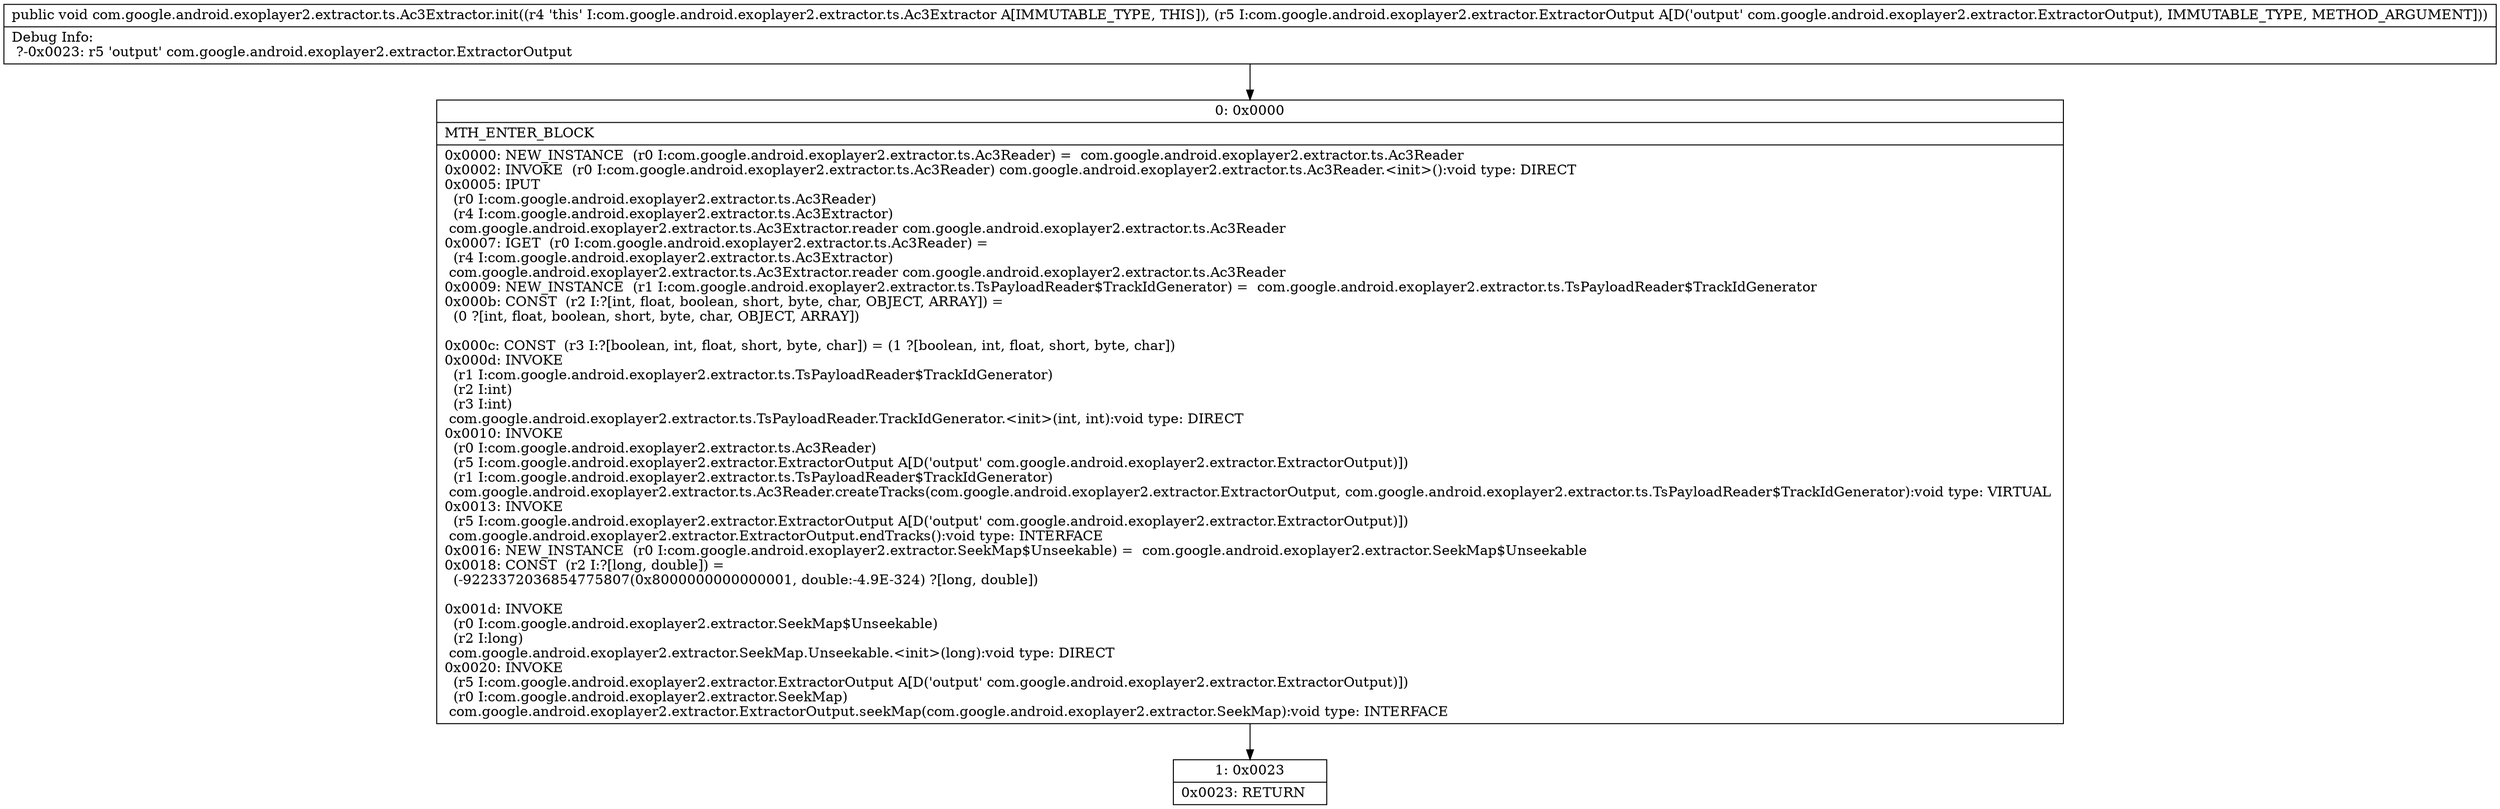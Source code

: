 digraph "CFG forcom.google.android.exoplayer2.extractor.ts.Ac3Extractor.init(Lcom\/google\/android\/exoplayer2\/extractor\/ExtractorOutput;)V" {
Node_0 [shape=record,label="{0\:\ 0x0000|MTH_ENTER_BLOCK\l|0x0000: NEW_INSTANCE  (r0 I:com.google.android.exoplayer2.extractor.ts.Ac3Reader) =  com.google.android.exoplayer2.extractor.ts.Ac3Reader \l0x0002: INVOKE  (r0 I:com.google.android.exoplayer2.extractor.ts.Ac3Reader) com.google.android.exoplayer2.extractor.ts.Ac3Reader.\<init\>():void type: DIRECT \l0x0005: IPUT  \l  (r0 I:com.google.android.exoplayer2.extractor.ts.Ac3Reader)\l  (r4 I:com.google.android.exoplayer2.extractor.ts.Ac3Extractor)\l com.google.android.exoplayer2.extractor.ts.Ac3Extractor.reader com.google.android.exoplayer2.extractor.ts.Ac3Reader \l0x0007: IGET  (r0 I:com.google.android.exoplayer2.extractor.ts.Ac3Reader) = \l  (r4 I:com.google.android.exoplayer2.extractor.ts.Ac3Extractor)\l com.google.android.exoplayer2.extractor.ts.Ac3Extractor.reader com.google.android.exoplayer2.extractor.ts.Ac3Reader \l0x0009: NEW_INSTANCE  (r1 I:com.google.android.exoplayer2.extractor.ts.TsPayloadReader$TrackIdGenerator) =  com.google.android.exoplayer2.extractor.ts.TsPayloadReader$TrackIdGenerator \l0x000b: CONST  (r2 I:?[int, float, boolean, short, byte, char, OBJECT, ARRAY]) = \l  (0 ?[int, float, boolean, short, byte, char, OBJECT, ARRAY])\l \l0x000c: CONST  (r3 I:?[boolean, int, float, short, byte, char]) = (1 ?[boolean, int, float, short, byte, char]) \l0x000d: INVOKE  \l  (r1 I:com.google.android.exoplayer2.extractor.ts.TsPayloadReader$TrackIdGenerator)\l  (r2 I:int)\l  (r3 I:int)\l com.google.android.exoplayer2.extractor.ts.TsPayloadReader.TrackIdGenerator.\<init\>(int, int):void type: DIRECT \l0x0010: INVOKE  \l  (r0 I:com.google.android.exoplayer2.extractor.ts.Ac3Reader)\l  (r5 I:com.google.android.exoplayer2.extractor.ExtractorOutput A[D('output' com.google.android.exoplayer2.extractor.ExtractorOutput)])\l  (r1 I:com.google.android.exoplayer2.extractor.ts.TsPayloadReader$TrackIdGenerator)\l com.google.android.exoplayer2.extractor.ts.Ac3Reader.createTracks(com.google.android.exoplayer2.extractor.ExtractorOutput, com.google.android.exoplayer2.extractor.ts.TsPayloadReader$TrackIdGenerator):void type: VIRTUAL \l0x0013: INVOKE  \l  (r5 I:com.google.android.exoplayer2.extractor.ExtractorOutput A[D('output' com.google.android.exoplayer2.extractor.ExtractorOutput)])\l com.google.android.exoplayer2.extractor.ExtractorOutput.endTracks():void type: INTERFACE \l0x0016: NEW_INSTANCE  (r0 I:com.google.android.exoplayer2.extractor.SeekMap$Unseekable) =  com.google.android.exoplayer2.extractor.SeekMap$Unseekable \l0x0018: CONST  (r2 I:?[long, double]) = \l  (\-9223372036854775807(0x8000000000000001, double:\-4.9E\-324) ?[long, double])\l \l0x001d: INVOKE  \l  (r0 I:com.google.android.exoplayer2.extractor.SeekMap$Unseekable)\l  (r2 I:long)\l com.google.android.exoplayer2.extractor.SeekMap.Unseekable.\<init\>(long):void type: DIRECT \l0x0020: INVOKE  \l  (r5 I:com.google.android.exoplayer2.extractor.ExtractorOutput A[D('output' com.google.android.exoplayer2.extractor.ExtractorOutput)])\l  (r0 I:com.google.android.exoplayer2.extractor.SeekMap)\l com.google.android.exoplayer2.extractor.ExtractorOutput.seekMap(com.google.android.exoplayer2.extractor.SeekMap):void type: INTERFACE \l}"];
Node_1 [shape=record,label="{1\:\ 0x0023|0x0023: RETURN   \l}"];
MethodNode[shape=record,label="{public void com.google.android.exoplayer2.extractor.ts.Ac3Extractor.init((r4 'this' I:com.google.android.exoplayer2.extractor.ts.Ac3Extractor A[IMMUTABLE_TYPE, THIS]), (r5 I:com.google.android.exoplayer2.extractor.ExtractorOutput A[D('output' com.google.android.exoplayer2.extractor.ExtractorOutput), IMMUTABLE_TYPE, METHOD_ARGUMENT]))  | Debug Info:\l  ?\-0x0023: r5 'output' com.google.android.exoplayer2.extractor.ExtractorOutput\l}"];
MethodNode -> Node_0;
Node_0 -> Node_1;
}


